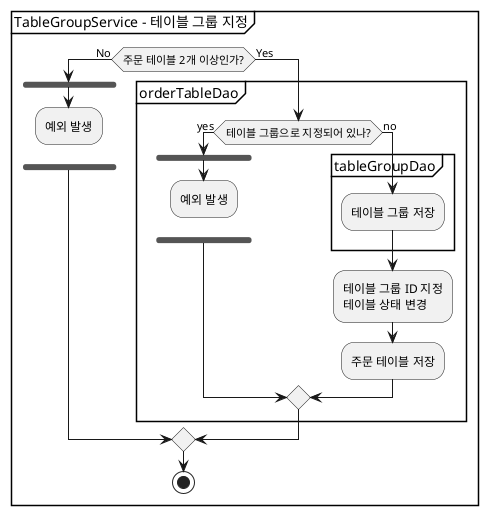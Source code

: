 @startuml
group TableGroupService - 테이블 그룹 지정
    if (주문 테이블 2개 이상인가?) then (No)
        fork
            :예외 발생;
        detach
        end fork
        else (Yes)
            partition orderTableDao {
                if (테이블 그룹으로 지정되어 있나?) then (yes)
                    fork
                        :예외 발생;
                    detach
                    end fork
                    else (no)
                        partition tableGroupDao {
                            :테이블 그룹 저장;
                        }
                        :테이블 그룹 ID 지정\n테이블 상태 변경;
                        :주문 테이블 저장;
                endif
            }
    endif
stop
@enduml

@startuml
group TableGroupService - 테이블 그룹 해제
    partition orderTableDao {
       :테이블 그룹에 속한\n주문 테이블 목록 조회;
    }
    partition orderDao {
        if (주문 상태) then (준비중 or 식사중)
            fork
               :예외 발생;
            detach
            end fork
            else (완료)
                partition orderTableDao {
                    :테이블 그룹에 속한 모든\n주문 테이블의 그룹 해제;
                    :주문 테이블 저장;
                }
        endif
    }
stop
@enduml